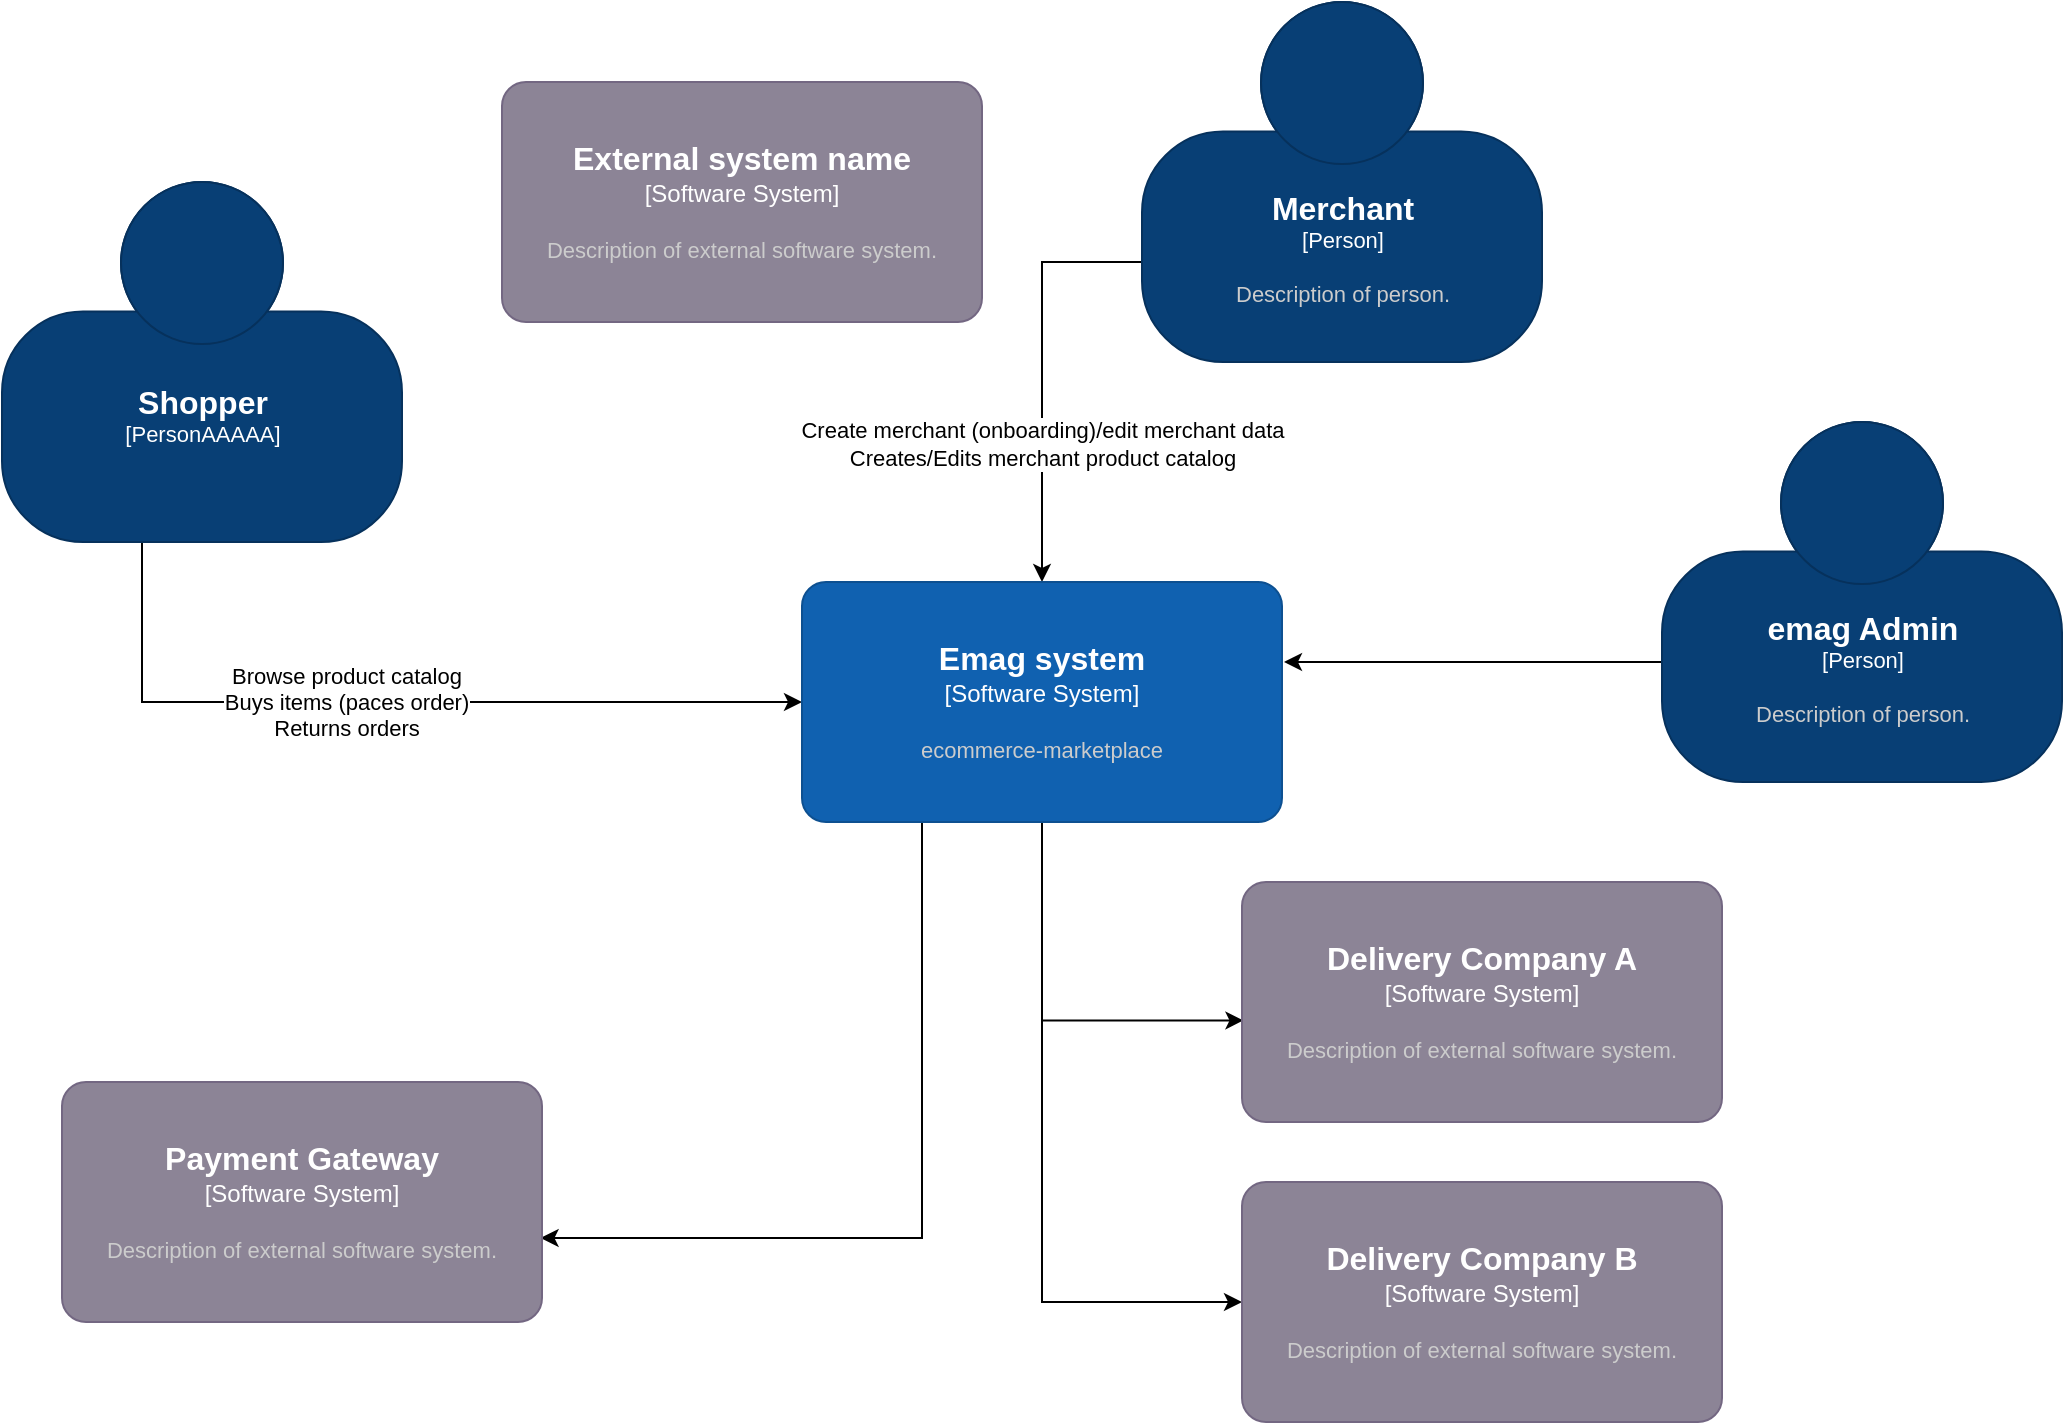 <mxfile>
    <diagram id="h1QF2Axn61QOFESOz8tS" name="Page-1">
        <mxGraphModel dx="1700" dy="764" grid="1" gridSize="10" guides="1" tooltips="1" connect="1" arrows="1" fold="1" page="1" pageScale="1" pageWidth="850" pageHeight="1100" math="0" shadow="0">
            <root>
                <mxCell id="0"/>
                <mxCell id="1" parent="0"/>
                <mxCell id="Q4RYz8St6A9-k4_Ldmdt-6" style="edgeStyle=orthogonalEdgeStyle;rounded=0;orthogonalLoop=1;jettySize=auto;html=1;entryX=0;entryY=0.5;entryDx=0;entryDy=0;entryPerimeter=0;" parent="1" source="Q4RYz8St6A9-k4_Ldmdt-1" target="Q4RYz8St6A9-k4_Ldmdt-5" edge="1">
                    <mxGeometry relative="1" as="geometry">
                        <Array as="points">
                            <mxPoint y="400"/>
                            <mxPoint y="400"/>
                        </Array>
                    </mxGeometry>
                </mxCell>
                <mxCell id="Q4RYz8St6A9-k4_Ldmdt-10" value="Browse product catalog&lt;br&gt;Buys items (paces order)&lt;br&gt;Returns orders" style="edgeLabel;html=1;align=center;verticalAlign=middle;resizable=0;points=[];" parent="Q4RYz8St6A9-k4_Ldmdt-6" vertex="1" connectable="0">
                    <mxGeometry x="-0.151" relative="1" as="geometry">
                        <mxPoint x="8" as="offset"/>
                    </mxGeometry>
                </mxCell>
                <object placeholders="1" c4Name="Shopper" c4Type="PersonAAAAA" c4Description="" label="&lt;font style=&quot;font-size: 16px&quot;&gt;&lt;b&gt;%c4Name%&lt;/b&gt;&lt;/font&gt;&lt;div&gt;[%c4Type%]&lt;/div&gt;&lt;br&gt;&lt;div&gt;&lt;font style=&quot;font-size: 11px&quot;&gt;&lt;font color=&quot;#cccccc&quot;&gt;%c4Description%&lt;/font&gt;&lt;/div&gt;" id="Q4RYz8St6A9-k4_Ldmdt-1">
                    <mxCell style="html=1;fontSize=11;dashed=0;whitespace=wrap;fillColor=#083F75;strokeColor=#06315C;fontColor=#ffffff;shape=mxgraph.c4.person2;align=center;metaEdit=1;points=[[0.5,0,0],[1,0.5,0],[1,0.75,0],[0.75,1,0],[0.5,1,0],[0.25,1,0],[0,0.75,0],[0,0.5,0]];resizable=0;" parent="1" vertex="1">
                        <mxGeometry x="-70" y="140" width="200" height="180" as="geometry"/>
                    </mxCell>
                </object>
                <mxCell id="Q4RYz8St6A9-k4_Ldmdt-7" style="edgeStyle=orthogonalEdgeStyle;rounded=0;orthogonalLoop=1;jettySize=auto;html=1;exitX=0;exitY=0.696;exitDx=0;exitDy=0;exitPerimeter=0;" parent="1" source="Q4RYz8St6A9-k4_Ldmdt-2" target="Q4RYz8St6A9-k4_Ldmdt-5" edge="1">
                    <mxGeometry relative="1" as="geometry">
                        <mxPoint x="450" y="340" as="targetPoint"/>
                        <Array as="points">
                            <mxPoint x="500" y="180"/>
                            <mxPoint x="450" y="180"/>
                        </Array>
                    </mxGeometry>
                </mxCell>
                <mxCell id="Q4RYz8St6A9-k4_Ldmdt-11" value="Create merchant (onboarding)/edit merchant data&lt;br&gt;Creates/Edits merchant product catalog" style="edgeLabel;html=1;align=center;verticalAlign=middle;resizable=0;points=[];" parent="Q4RYz8St6A9-k4_Ldmdt-7" vertex="1" connectable="0">
                    <mxGeometry x="-0.163" y="3" relative="1" as="geometry">
                        <mxPoint x="-3" y="55" as="offset"/>
                    </mxGeometry>
                </mxCell>
                <object placeholders="1" c4Name="Merchant" c4Type="Person" c4Description="Description of person." label="&lt;font style=&quot;font-size: 16px&quot;&gt;&lt;b&gt;%c4Name%&lt;/b&gt;&lt;/font&gt;&lt;div&gt;[%c4Type%]&lt;/div&gt;&lt;br&gt;&lt;div&gt;&lt;font style=&quot;font-size: 11px&quot;&gt;&lt;font color=&quot;#cccccc&quot;&gt;%c4Description%&lt;/font&gt;&lt;/div&gt;" id="Q4RYz8St6A9-k4_Ldmdt-2">
                    <mxCell style="html=1;fontSize=11;dashed=0;whitespace=wrap;fillColor=#083F75;strokeColor=#06315C;fontColor=#ffffff;shape=mxgraph.c4.person2;align=center;metaEdit=1;points=[[0.5,0,0],[1,0.5,0],[1,0.75,0],[0.75,1,0],[0.5,1,0],[0.25,1,0],[0,0.75,0],[0,0.5,0]];resizable=0;" parent="1" vertex="1">
                        <mxGeometry x="500" y="50" width="200" height="180" as="geometry"/>
                    </mxCell>
                </object>
                <mxCell id="Q4RYz8St6A9-k4_Ldmdt-9" style="edgeStyle=orthogonalEdgeStyle;rounded=0;orthogonalLoop=1;jettySize=auto;html=1;" parent="1" source="Q4RYz8St6A9-k4_Ldmdt-3" edge="1">
                    <mxGeometry relative="1" as="geometry">
                        <mxPoint x="571" y="380" as="targetPoint"/>
                        <Array as="points">
                            <mxPoint x="571" y="380"/>
                        </Array>
                    </mxGeometry>
                </mxCell>
                <object placeholders="1" c4Name="emag Admin" c4Type="Person" c4Description="Description of person." label="&lt;font style=&quot;font-size: 16px&quot;&gt;&lt;b&gt;%c4Name%&lt;/b&gt;&lt;/font&gt;&lt;div&gt;[%c4Type%]&lt;/div&gt;&lt;br&gt;&lt;div&gt;&lt;font style=&quot;font-size: 11px&quot;&gt;&lt;font color=&quot;#cccccc&quot;&gt;%c4Description%&lt;/font&gt;&lt;/div&gt;" id="Q4RYz8St6A9-k4_Ldmdt-3">
                    <mxCell style="html=1;fontSize=11;dashed=0;whitespace=wrap;fillColor=#083F75;strokeColor=#06315C;fontColor=#ffffff;shape=mxgraph.c4.person2;align=center;metaEdit=1;points=[[0.5,0,0],[1,0.5,0],[1,0.75,0],[0.75,1,0],[0.5,1,0],[0.25,1,0],[0,0.75,0],[0,0.5,0]];resizable=0;" parent="1" vertex="1">
                        <mxGeometry x="760" y="260" width="200" height="180" as="geometry"/>
                    </mxCell>
                </object>
                <mxCell id="Q4RYz8St6A9-k4_Ldmdt-14" style="edgeStyle=orthogonalEdgeStyle;rounded=0;orthogonalLoop=1;jettySize=auto;html=1;entryX=0.997;entryY=0.65;entryDx=0;entryDy=0;entryPerimeter=0;exitX=0.25;exitY=1;exitDx=0;exitDy=0;exitPerimeter=0;" parent="1" source="Q4RYz8St6A9-k4_Ldmdt-5" target="Q4RYz8St6A9-k4_Ldmdt-12" edge="1">
                    <mxGeometry relative="1" as="geometry">
                        <Array as="points">
                            <mxPoint x="390" y="668"/>
                        </Array>
                    </mxGeometry>
                </mxCell>
                <mxCell id="Q4RYz8St6A9-k4_Ldmdt-17" style="edgeStyle=orthogonalEdgeStyle;rounded=0;orthogonalLoop=1;jettySize=auto;html=1;entryX=0.003;entryY=0.577;entryDx=0;entryDy=0;entryPerimeter=0;" parent="1" source="Q4RYz8St6A9-k4_Ldmdt-5" target="Q4RYz8St6A9-k4_Ldmdt-15" edge="1">
                    <mxGeometry relative="1" as="geometry"/>
                </mxCell>
                <mxCell id="Q4RYz8St6A9-k4_Ldmdt-18" style="edgeStyle=orthogonalEdgeStyle;rounded=0;orthogonalLoop=1;jettySize=auto;html=1;entryX=0;entryY=0.5;entryDx=0;entryDy=0;entryPerimeter=0;" parent="1" source="Q4RYz8St6A9-k4_Ldmdt-5" target="Q4RYz8St6A9-k4_Ldmdt-16" edge="1">
                    <mxGeometry relative="1" as="geometry"/>
                </mxCell>
                <object placeholders="1" c4Name="Emag system" c4Type="Software System" c4Description="ecommerce-marketplace" label="&lt;font style=&quot;font-size: 16px&quot;&gt;&lt;b&gt;%c4Name%&lt;/b&gt;&lt;/font&gt;&lt;div&gt;[%c4Type%]&lt;/div&gt;&lt;br&gt;&lt;div&gt;&lt;font style=&quot;font-size: 11px&quot;&gt;&lt;font color=&quot;#cccccc&quot;&gt;%c4Description%&lt;/font&gt;&lt;/div&gt;" id="Q4RYz8St6A9-k4_Ldmdt-5">
                    <mxCell style="rounded=1;whiteSpace=wrap;html=1;labelBackgroundColor=none;fillColor=#1061B0;fontColor=#ffffff;align=center;arcSize=10;strokeColor=#0D5091;metaEdit=1;resizable=0;points=[[0.25,0,0],[0.5,0,0],[0.75,0,0],[1,0.25,0],[1,0.5,0],[1,0.75,0],[0.75,1,0],[0.5,1,0],[0.25,1,0],[0,0.75,0],[0,0.5,0],[0,0.25,0]];" parent="1" vertex="1">
                        <mxGeometry x="330" y="340" width="240" height="120" as="geometry"/>
                    </mxCell>
                </object>
                <object placeholders="1" c4Name="Payment Gateway" c4Type="Software System" c4Description="Description of external software system." label="&lt;font style=&quot;font-size: 16px&quot;&gt;&lt;b&gt;%c4Name%&lt;/b&gt;&lt;/font&gt;&lt;div&gt;[%c4Type%]&lt;/div&gt;&lt;br&gt;&lt;div&gt;&lt;font style=&quot;font-size: 11px&quot;&gt;&lt;font color=&quot;#cccccc&quot;&gt;%c4Description%&lt;/font&gt;&lt;/div&gt;" id="Q4RYz8St6A9-k4_Ldmdt-12">
                    <mxCell style="rounded=1;whiteSpace=wrap;html=1;labelBackgroundColor=none;fillColor=#8C8496;fontColor=#ffffff;align=center;arcSize=10;strokeColor=#736782;metaEdit=1;resizable=0;points=[[0.25,0,0],[0.5,0,0],[0.75,0,0],[1,0.25,0],[1,0.5,0],[1,0.75,0],[0.75,1,0],[0.5,1,0],[0.25,1,0],[0,0.75,0],[0,0.5,0],[0,0.25,0]];" parent="1" vertex="1">
                        <mxGeometry x="-40" y="590" width="240" height="120" as="geometry"/>
                    </mxCell>
                </object>
                <object placeholders="1" c4Name="Delivery Company A" c4Type="Software System" c4Description="Description of external software system." label="&lt;font style=&quot;font-size: 16px&quot;&gt;&lt;b&gt;%c4Name%&lt;/b&gt;&lt;/font&gt;&lt;div&gt;[%c4Type%]&lt;/div&gt;&lt;br&gt;&lt;div&gt;&lt;font style=&quot;font-size: 11px&quot;&gt;&lt;font color=&quot;#cccccc&quot;&gt;%c4Description%&lt;/font&gt;&lt;/div&gt;" id="Q4RYz8St6A9-k4_Ldmdt-15">
                    <mxCell style="rounded=1;whiteSpace=wrap;html=1;labelBackgroundColor=none;fillColor=#8C8496;fontColor=#ffffff;align=center;arcSize=10;strokeColor=#736782;metaEdit=1;resizable=0;points=[[0.25,0,0],[0.5,0,0],[0.75,0,0],[1,0.25,0],[1,0.5,0],[1,0.75,0],[0.75,1,0],[0.5,1,0],[0.25,1,0],[0,0.75,0],[0,0.5,0],[0,0.25,0]];" parent="1" vertex="1">
                        <mxGeometry x="550" y="490" width="240" height="120" as="geometry"/>
                    </mxCell>
                </object>
                <object placeholders="1" c4Name="Delivery Company B" c4Type="Software System" c4Description="Description of external software system." label="&lt;font style=&quot;font-size: 16px&quot;&gt;&lt;b&gt;%c4Name%&lt;/b&gt;&lt;/font&gt;&lt;div&gt;[%c4Type%]&lt;/div&gt;&lt;br&gt;&lt;div&gt;&lt;font style=&quot;font-size: 11px&quot;&gt;&lt;font color=&quot;#cccccc&quot;&gt;%c4Description%&lt;/font&gt;&lt;/div&gt;" id="Q4RYz8St6A9-k4_Ldmdt-16">
                    <mxCell style="rounded=1;whiteSpace=wrap;html=1;labelBackgroundColor=none;fillColor=#8C8496;fontColor=#ffffff;align=center;arcSize=10;strokeColor=#736782;metaEdit=1;resizable=0;points=[[0.25,0,0],[0.5,0,0],[0.75,0,0],[1,0.25,0],[1,0.5,0],[1,0.75,0],[0.75,1,0],[0.5,1,0],[0.25,1,0],[0,0.75,0],[0,0.5,0],[0,0.25,0]];" parent="1" vertex="1">
                        <mxGeometry x="550" y="640" width="240" height="120" as="geometry"/>
                    </mxCell>
                </object>
                <object placeholders="1" c4Name="External system name" c4Type="Software System" c4Description="Description of external software system." label="&lt;font style=&quot;font-size: 16px&quot;&gt;&lt;b&gt;%c4Name%&lt;/b&gt;&lt;/font&gt;&lt;div&gt;[%c4Type%]&lt;/div&gt;&lt;br&gt;&lt;div&gt;&lt;font style=&quot;font-size: 11px&quot;&gt;&lt;font color=&quot;#cccccc&quot;&gt;%c4Description%&lt;/font&gt;&lt;/div&gt;" id="Q4RYz8St6A9-k4_Ldmdt-19">
                    <mxCell style="rounded=1;whiteSpace=wrap;html=1;labelBackgroundColor=none;fillColor=#8C8496;fontColor=#ffffff;align=center;arcSize=10;strokeColor=#736782;metaEdit=1;resizable=0;points=[[0.25,0,0],[0.5,0,0],[0.75,0,0],[1,0.25,0],[1,0.5,0],[1,0.75,0],[0.75,1,0],[0.5,1,0],[0.25,1,0],[0,0.75,0],[0,0.5,0],[0,0.25,0]];" parent="1" vertex="1">
                        <mxGeometry x="180" y="90" width="240" height="120" as="geometry"/>
                    </mxCell>
                </object>
            </root>
        </mxGraphModel>
    </diagram>
</mxfile>
